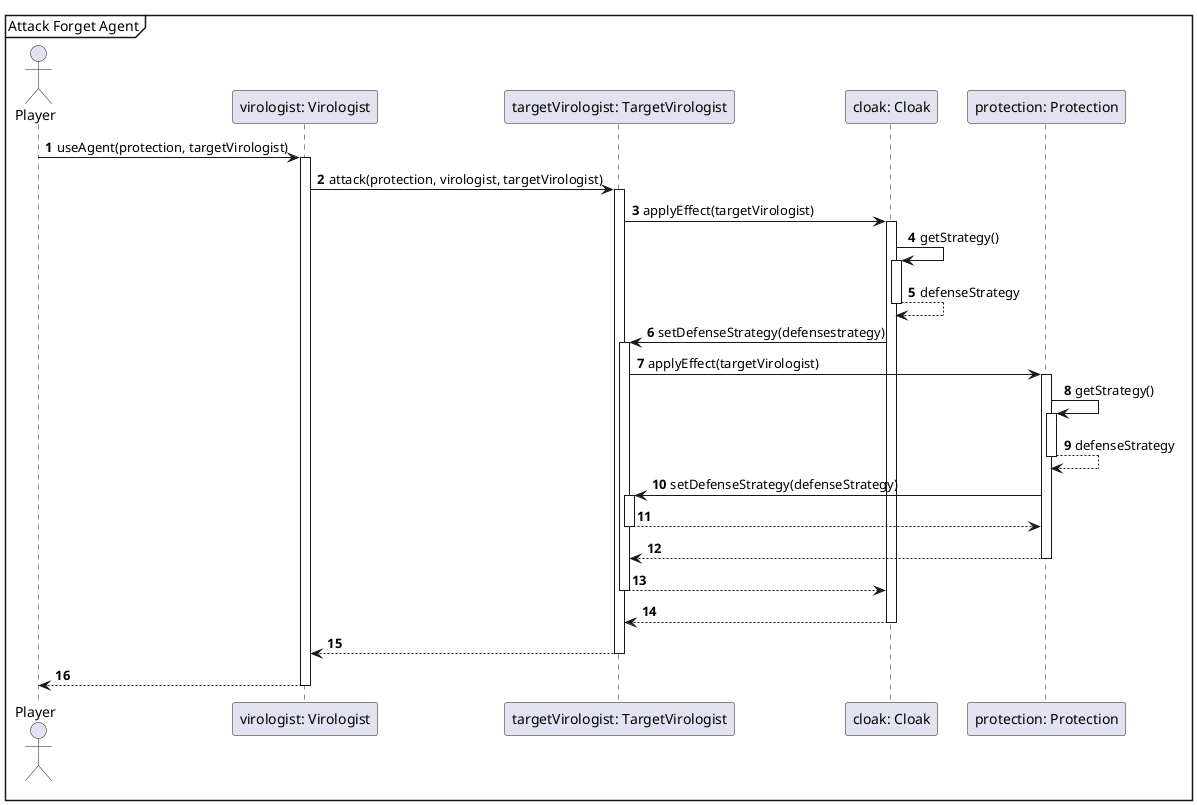 @startuml
'https://plantuml.com/sequence-diagram

autonumber

mainframe Attack Forget Agent

actor Player

Player -> "virologist: Virologist"++: useAgent(protection, targetVirologist)
"virologist: Virologist" -> "targetVirologist: TargetVirologist"++: attack(protection, virologist, targetVirologist)

"targetVirologist: TargetVirologist" -> "cloak: Cloak" ++ : applyEffect(targetVirologist)

"cloak: Cloak"  -> "cloak: Cloak" ++ : getStrategy()
"cloak: Cloak"  --> "cloak: Cloak" -- : defenseStrategy

"cloak: Cloak"  -> "targetVirologist: TargetVirologist"++: setDefenseStrategy(defensestrategy)

"targetVirologist: TargetVirologist" -> "protection: Protection"++ : applyEffect(targetVirologist)

    "protection: Protection" -> "protection: Protection"++ : getStrategy()
    "protection: Protection" --> "protection: Protection"-- : defenseStrategy

    "protection: Protection" -> "targetVirologist: TargetVirologist"++: setDefenseStrategy(defenseStrategy)
    "targetVirologist: TargetVirologist" --> "protection: Protection"--
 "protection: Protection" --> "targetVirologist: TargetVirologist"--

"targetVirologist: TargetVirologist" --> "cloak: Cloak"  --
"cloak: Cloak" --> "targetVirologist: TargetVirologist" --


"targetVirologist: TargetVirologist" --> "virologist: Virologist" --

"virologist: Virologist" --> Player --
@enduml
